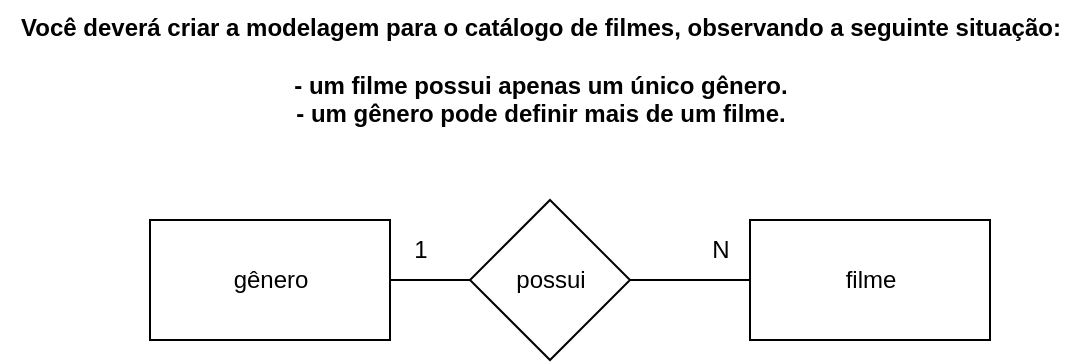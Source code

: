 <mxfile version="21.6.5" type="device">
  <diagram name="Página-1" id="wNqTY_eP_xyIM2HNYaMl">
    <mxGraphModel dx="991" dy="931" grid="1" gridSize="10" guides="1" tooltips="1" connect="1" arrows="1" fold="1" page="1" pageScale="1" pageWidth="827" pageHeight="1169" math="0" shadow="0">
      <root>
        <mxCell id="0" />
        <mxCell id="1" parent="0" />
        <mxCell id="wvtlD6AFZekAF5JWKEBa-4" value="" style="rhombus;whiteSpace=wrap;html=1;" vertex="1" parent="1">
          <mxGeometry x="350" y="580" width="80" height="80" as="geometry" />
        </mxCell>
        <mxCell id="wvtlD6AFZekAF5JWKEBa-5" value="possui" style="text;html=1;align=center;verticalAlign=middle;resizable=0;points=[];autosize=1;strokeColor=none;fillColor=none;" vertex="1" parent="1">
          <mxGeometry x="360" y="605" width="60" height="30" as="geometry" />
        </mxCell>
        <mxCell id="wvtlD6AFZekAF5JWKEBa-6" value="" style="rounded=0;whiteSpace=wrap;html=1;" vertex="1" parent="1">
          <mxGeometry x="190" y="590" width="120" height="60" as="geometry" />
        </mxCell>
        <mxCell id="wvtlD6AFZekAF5JWKEBa-7" value="" style="rounded=0;whiteSpace=wrap;html=1;" vertex="1" parent="1">
          <mxGeometry x="490" y="590" width="120" height="60" as="geometry" />
        </mxCell>
        <mxCell id="wvtlD6AFZekAF5JWKEBa-8" value="gênero" style="text;html=1;align=center;verticalAlign=middle;resizable=0;points=[];autosize=1;strokeColor=none;fillColor=none;" vertex="1" parent="1">
          <mxGeometry x="220" y="605" width="60" height="30" as="geometry" />
        </mxCell>
        <mxCell id="wvtlD6AFZekAF5JWKEBa-10" value="" style="endArrow=none;html=1;rounded=0;entryX=0;entryY=0.5;entryDx=0;entryDy=0;exitX=1;exitY=0.5;exitDx=0;exitDy=0;" edge="1" parent="1" source="wvtlD6AFZekAF5JWKEBa-6" target="wvtlD6AFZekAF5JWKEBa-4">
          <mxGeometry width="50" height="50" relative="1" as="geometry">
            <mxPoint x="380" y="530" as="sourcePoint" />
            <mxPoint x="430" y="480" as="targetPoint" />
          </mxGeometry>
        </mxCell>
        <mxCell id="wvtlD6AFZekAF5JWKEBa-11" value="" style="endArrow=none;html=1;rounded=0;entryX=0;entryY=0.5;entryDx=0;entryDy=0;exitX=1;exitY=0.5;exitDx=0;exitDy=0;" edge="1" parent="1" source="wvtlD6AFZekAF5JWKEBa-4" target="wvtlD6AFZekAF5JWKEBa-7">
          <mxGeometry width="50" height="50" relative="1" as="geometry">
            <mxPoint x="320" y="630" as="sourcePoint" />
            <mxPoint x="360" y="630" as="targetPoint" />
          </mxGeometry>
        </mxCell>
        <mxCell id="wvtlD6AFZekAF5JWKEBa-12" value="filme" style="text;html=1;align=center;verticalAlign=middle;resizable=0;points=[];autosize=1;strokeColor=none;fillColor=none;" vertex="1" parent="1">
          <mxGeometry x="525" y="605" width="50" height="30" as="geometry" />
        </mxCell>
        <mxCell id="wvtlD6AFZekAF5JWKEBa-13" value="1" style="text;html=1;align=center;verticalAlign=middle;resizable=0;points=[];autosize=1;strokeColor=none;fillColor=none;" vertex="1" parent="1">
          <mxGeometry x="310" y="590" width="30" height="30" as="geometry" />
        </mxCell>
        <mxCell id="wvtlD6AFZekAF5JWKEBa-14" value="N" style="text;html=1;align=center;verticalAlign=middle;resizable=0;points=[];autosize=1;strokeColor=none;fillColor=none;" vertex="1" parent="1">
          <mxGeometry x="460" y="590" width="30" height="30" as="geometry" />
        </mxCell>
        <mxCell id="wvtlD6AFZekAF5JWKEBa-22" value="&lt;div&gt;&lt;b&gt;Você deverá criar a modelagem para o catálogo de filmes, observando a seguinte situação:&lt;/b&gt;&lt;/div&gt;&lt;div&gt;&lt;b&gt;&lt;br&gt;&lt;/b&gt;&lt;/div&gt;&lt;div&gt;&lt;b&gt;- um filme possui apenas um único gênero.&lt;/b&gt;&lt;/div&gt;&lt;div&gt;&lt;b&gt;- um gênero pode definir mais de um filme.&lt;/b&gt;&lt;/div&gt;" style="text;html=1;align=center;verticalAlign=middle;resizable=0;points=[];autosize=1;strokeColor=none;fillColor=none;" vertex="1" parent="1">
          <mxGeometry x="115" y="480" width="540" height="70" as="geometry" />
        </mxCell>
      </root>
    </mxGraphModel>
  </diagram>
</mxfile>
